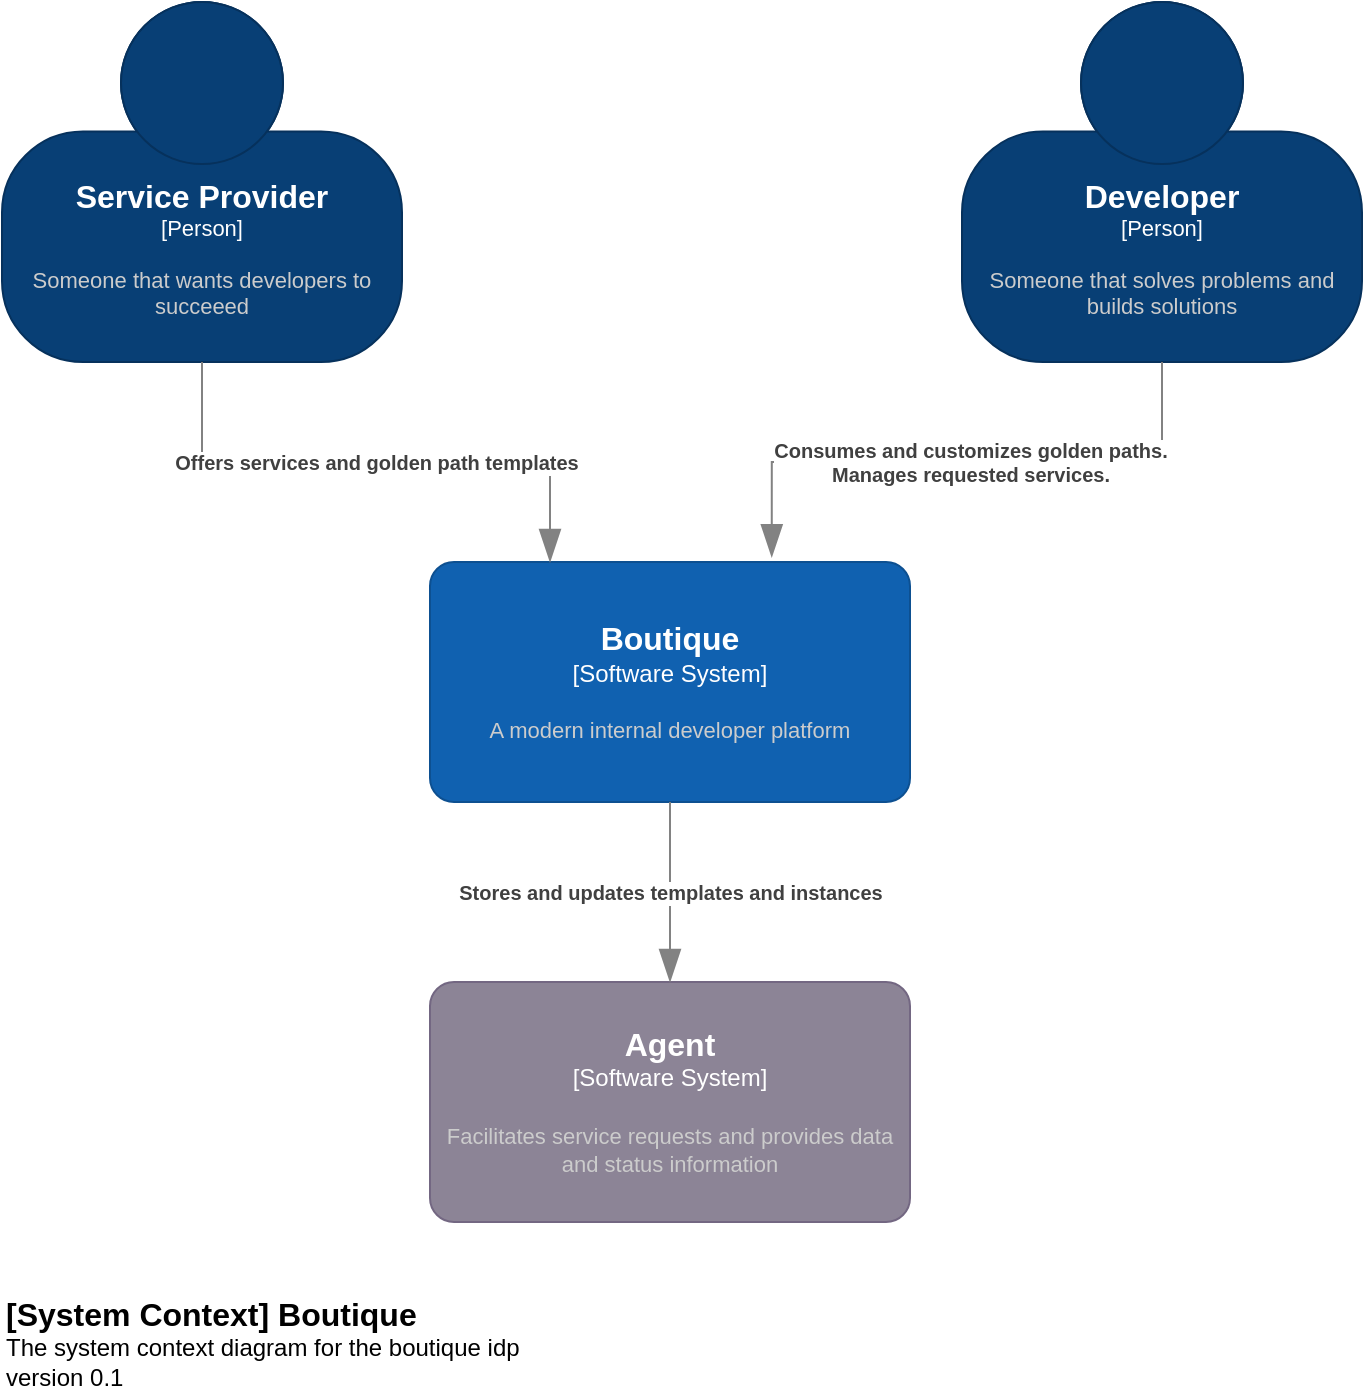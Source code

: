 <mxfile version="26.0.16" pages="4">
  <diagram name="Software System" id="grsXLcbaWbAdAlWTxfJo">
    <mxGraphModel dx="1756" dy="2194" grid="1" gridSize="10" guides="1" tooltips="1" connect="1" arrows="1" fold="1" page="1" pageScale="1" pageWidth="827" pageHeight="1169" math="0" shadow="0">
      <root>
        <mxCell id="0" />
        <mxCell id="1" parent="0" />
        <object placeholders="1" c4Name="Boutique" c4Type="Software System" c4Description="A modern internal developer platform" label="&lt;font style=&quot;font-size: 16px&quot;&gt;&lt;b&gt;%c4Name%&lt;/b&gt;&lt;/font&gt;&lt;div&gt;[%c4Type%]&lt;/div&gt;&lt;br&gt;&lt;div&gt;&lt;font style=&quot;font-size: 11px&quot;&gt;&lt;font color=&quot;#cccccc&quot;&gt;%c4Description%&lt;/font&gt;&lt;/div&gt;" link="data:page/id,M-W6FDb2l6XAuqtim2YL" id="Bf7dxGouu77tkCX2GLVc-1">
          <mxCell style="rounded=1;whiteSpace=wrap;html=1;labelBackgroundColor=none;fillColor=#1061B0;fontColor=#ffffff;align=center;arcSize=10;strokeColor=#0D5091;metaEdit=1;resizable=0;points=[[0.25,0,0],[0.5,0,0],[0.75,0,0],[1,0.25,0],[1,0.5,0],[1,0.75,0],[0.75,1,0],[0.5,1,0],[0.25,1,0],[0,0.75,0],[0,0.5,0],[0,0.25,0]];" parent="1" vertex="1">
            <mxGeometry x="294" y="160" width="240" height="120" as="geometry" />
          </mxCell>
        </object>
        <object placeholders="1" c4Name="Developer" c4Type="Person" c4Description="Someone that solves problems and builds solutions" label="&lt;font style=&quot;font-size: 16px&quot;&gt;&lt;b&gt;%c4Name%&lt;/b&gt;&lt;/font&gt;&lt;div&gt;[%c4Type%]&lt;/div&gt;&lt;br&gt;&lt;div&gt;&lt;font style=&quot;font-size: 11px&quot;&gt;&lt;font color=&quot;#cccccc&quot;&gt;%c4Description%&lt;/font&gt;&lt;/div&gt;" id="Bf7dxGouu77tkCX2GLVc-2">
          <mxCell style="html=1;fontSize=11;dashed=0;whiteSpace=wrap;fillColor=#083F75;strokeColor=#06315C;fontColor=#ffffff;shape=mxgraph.c4.person2;align=center;metaEdit=1;points=[[0.5,0,0],[1,0.5,0],[1,0.75,0],[0.75,1,0],[0.5,1,0],[0.25,1,0],[0,0.75,0],[0,0.5,0]];resizable=0;" parent="1" vertex="1">
            <mxGeometry x="560" y="-120" width="200" height="180" as="geometry" />
          </mxCell>
        </object>
        <object placeholders="1" c4Name="Service Provider" c4Type="Person" c4Description="Someone that wants developers to succeeed" label="&lt;font style=&quot;font-size: 16px&quot;&gt;&lt;b&gt;%c4Name%&lt;/b&gt;&lt;/font&gt;&lt;div&gt;[%c4Type%]&lt;/div&gt;&lt;br&gt;&lt;div&gt;&lt;font style=&quot;font-size: 11px&quot;&gt;&lt;font color=&quot;#cccccc&quot;&gt;%c4Description%&lt;/font&gt;&lt;/div&gt;" id="Bf7dxGouu77tkCX2GLVc-3">
          <mxCell style="html=1;fontSize=11;dashed=0;whiteSpace=wrap;fillColor=#083F75;strokeColor=#06315C;fontColor=#ffffff;shape=mxgraph.c4.person2;align=center;metaEdit=1;points=[[0.5,0,0],[1,0.5,0],[1,0.75,0],[0.75,1,0],[0.5,1,0],[0.25,1,0],[0,0.75,0],[0,0.5,0]];resizable=0;" parent="1" vertex="1">
            <mxGeometry x="80" y="-120" width="200" height="180" as="geometry" />
          </mxCell>
        </object>
        <object placeholders="1" c4Type="Relationship" c4Description="Offers services and golden path templates" label="&lt;div style=&quot;text-align: left&quot;&gt;&lt;div style=&quot;text-align: center&quot;&gt;&lt;b&gt;%c4Description%&lt;/b&gt;&lt;/div&gt;" id="Bf7dxGouu77tkCX2GLVc-6">
          <mxCell style="endArrow=blockThin;html=1;fontSize=10;fontColor=#404040;strokeWidth=1;endFill=1;strokeColor=#828282;elbow=vertical;metaEdit=1;endSize=14;startSize=14;jumpStyle=arc;jumpSize=16;rounded=0;edgeStyle=orthogonalEdgeStyle;exitX=0.5;exitY=1;exitDx=0;exitDy=0;exitPerimeter=0;entryX=0.25;entryY=0;entryDx=0;entryDy=0;entryPerimeter=0;" parent="1" source="Bf7dxGouu77tkCX2GLVc-3" target="Bf7dxGouu77tkCX2GLVc-1" edge="1">
            <mxGeometry width="240" relative="1" as="geometry">
              <mxPoint x="290" y="100" as="sourcePoint" />
              <mxPoint x="530" y="100" as="targetPoint" />
            </mxGeometry>
          </mxCell>
        </object>
        <object placeholders="1" c4Type="Relationship" c4Description="Consumes and customizes golden paths.&#xa;Manages requested services. " label="&lt;div style=&quot;text-align: left&quot;&gt;&lt;div style=&quot;text-align: center&quot;&gt;&lt;b&gt;%c4Description%&lt;/b&gt;&lt;/div&gt;" id="Bf7dxGouu77tkCX2GLVc-7">
          <mxCell style="endArrow=blockThin;html=1;fontSize=10;fontColor=#404040;strokeWidth=1;endFill=1;strokeColor=#828282;elbow=vertical;metaEdit=1;endSize=14;startSize=14;jumpStyle=arc;jumpSize=16;rounded=0;edgeStyle=orthogonalEdgeStyle;exitX=0.5;exitY=1;exitDx=0;exitDy=0;exitPerimeter=0;entryX=0.712;entryY=-0.02;entryDx=0;entryDy=0;entryPerimeter=0;" parent="1" source="Bf7dxGouu77tkCX2GLVc-2" target="Bf7dxGouu77tkCX2GLVc-1" edge="1">
            <mxGeometry width="240" relative="1" as="geometry">
              <mxPoint x="310" y="70" as="sourcePoint" />
              <mxPoint x="364" y="170" as="targetPoint" />
            </mxGeometry>
          </mxCell>
        </object>
        <object placeholders="1" c4Name="Agent" c4Type="Software System" c4Description="Facilitates service requests and provides data and status information" label="&lt;font style=&quot;font-size: 16px&quot;&gt;&lt;b&gt;%c4Name%&lt;/b&gt;&lt;/font&gt;&lt;div&gt;[%c4Type%]&lt;/div&gt;&lt;br&gt;&lt;div&gt;&lt;font style=&quot;font-size: 11px&quot;&gt;&lt;font color=&quot;#cccccc&quot;&gt;%c4Description%&lt;/font&gt;&lt;/div&gt;" id="diFtVqE7Y1sfI9dK0tgf-1">
          <mxCell style="rounded=1;whiteSpace=wrap;html=1;labelBackgroundColor=none;fillColor=#8C8496;fontColor=#ffffff;align=center;arcSize=10;strokeColor=#736782;metaEdit=1;resizable=0;points=[[0.25,0,0],[0.5,0,0],[0.75,0,0],[1,0.25,0],[1,0.5,0],[1,0.75,0],[0.75,1,0],[0.5,1,0],[0.25,1,0],[0,0.75,0],[0,0.5,0],[0,0.25,0]];" parent="1" vertex="1">
            <mxGeometry x="294" y="370" width="240" height="120" as="geometry" />
          </mxCell>
        </object>
        <object placeholders="1" c4Type="Relationship" c4Description="Stores and updates templates and instances " label="&lt;div style=&quot;text-align: left&quot;&gt;&lt;div style=&quot;text-align: center&quot;&gt;&lt;b&gt;%c4Description%&lt;/b&gt;&lt;/div&gt;" id="diFtVqE7Y1sfI9dK0tgf-4">
          <mxCell style="endArrow=blockThin;html=1;fontSize=10;fontColor=#404040;strokeWidth=1;endFill=1;strokeColor=#828282;elbow=vertical;metaEdit=1;endSize=14;startSize=14;jumpStyle=arc;jumpSize=16;rounded=0;edgeStyle=orthogonalEdgeStyle;entryX=0.5;entryY=0;entryDx=0;entryDy=0;entryPerimeter=0;exitX=0.5;exitY=1;exitDx=0;exitDy=0;exitPerimeter=0;" parent="1" source="Bf7dxGouu77tkCX2GLVc-1" target="diFtVqE7Y1sfI9dK0tgf-1" edge="1">
            <mxGeometry width="240" relative="1" as="geometry">
              <mxPoint x="390" y="310" as="sourcePoint" />
              <mxPoint x="450" y="280" as="targetPoint" />
            </mxGeometry>
          </mxCell>
        </object>
        <object placeholders="1" c4Name="[System Context] Boutique" c4Type="ContainerScopeBoundary" c4Description="The system context diagram for the boutique idp version 0.1" label="&lt;font style=&quot;font-size: 16px&quot;&gt;&lt;b&gt;&lt;div style=&quot;text-align: left&quot;&gt;%c4Name%&lt;/div&gt;&lt;/b&gt;&lt;/font&gt;&lt;div style=&quot;text-align: left&quot;&gt;%c4Description%&lt;/div&gt;" id="C6vXa7Qo3msUP-vaUwL5-1">
          <mxCell style="text;html=1;strokeColor=none;fillColor=none;align=left;verticalAlign=top;whiteSpace=wrap;rounded=0;metaEdit=1;allowArrows=0;resizable=1;rotatable=0;connectable=0;recursiveResize=0;expand=0;pointerEvents=0;points=[[0.25,0,0],[0.5,0,0],[0.75,0,0],[1,0.25,0],[1,0.5,0],[1,0.75,0],[0.75,1,0],[0.5,1,0],[0.25,1,0],[0,0.75,0],[0,0.5,0],[0,0.25,0]];" parent="1" vertex="1">
            <mxGeometry x="80" y="520" width="260" height="40" as="geometry" />
          </mxCell>
        </object>
      </root>
    </mxGraphModel>
  </diagram>
  <diagram id="M-W6FDb2l6XAuqtim2YL" name="Container">
    <mxGraphModel dx="1756" dy="2194" grid="1" gridSize="10" guides="1" tooltips="1" connect="1" arrows="1" fold="1" page="1" pageScale="1" pageWidth="827" pageHeight="1169" math="0" shadow="0">
      <root>
        <mxCell id="0" />
        <mxCell id="1" parent="0" />
        <object placeholders="1" c4Name="Boutique" c4Type="SystemScopeBoundary" c4Application="Software System" label="&lt;font style=&quot;font-size: 16px&quot;&gt;&lt;b&gt;&lt;div style=&quot;text-align: left&quot;&gt;%c4Name%&lt;/div&gt;&lt;/b&gt;&lt;/font&gt;&lt;div style=&quot;text-align: left&quot;&gt;[%c4Application%]&lt;/div&gt;" id="Wi6BVjVQl7NUTHUzmhB_-1">
          <mxCell style="rounded=1;fontSize=11;whiteSpace=wrap;html=1;dashed=1;arcSize=20;fillColor=none;strokeColor=#666666;fontColor=#333333;labelBackgroundColor=none;align=left;verticalAlign=bottom;labelBorderColor=none;spacingTop=0;spacing=10;dashPattern=8 4;metaEdit=1;rotatable=0;perimeter=rectanglePerimeter;noLabel=0;labelPadding=0;allowArrows=0;connectable=0;expand=0;recursiveResize=0;editable=1;pointerEvents=0;absoluteArcSize=1;points=[[0.25,0,0],[0.5,0,0],[0.75,0,0],[1,0.25,0],[1,0.5,0],[1,0.75,0],[0.75,1,0],[0.5,1,0],[0.25,1,0],[0,0.75,0],[0,0.5,0],[0,0.25,0]];" parent="1" vertex="1">
            <mxGeometry x="74" y="-900" width="680" height="520" as="geometry" />
          </mxCell>
        </object>
        <object placeholders="1" c4Name="[Containers] Boutique" c4Type="ContainerDiagramTitle" c4Description="The container diagram for the boutique idp version 0.1" label="&lt;font style=&quot;font-size: 16px&quot;&gt;&lt;b&gt;&lt;div style=&quot;text-align: left&quot;&gt;%c4Name%&lt;/div&gt;&lt;/b&gt;&lt;/font&gt;&lt;div style=&quot;text-align: left&quot;&gt;%c4Description%&lt;/div&gt;" id="JDR6iq_SxqMM-c7TPHB6-1">
          <mxCell style="text;html=1;strokeColor=none;fillColor=none;align=left;verticalAlign=top;whiteSpace=wrap;rounded=0;metaEdit=1;allowArrows=0;resizable=1;rotatable=0;connectable=0;recursiveResize=0;expand=0;pointerEvents=0;points=[[0.25,0,0],[0.5,0,0],[0.75,0,0],[1,0.25,0],[1,0.5,0],[1,0.75,0],[0.75,1,0],[0.5,1,0],[0.25,1,0],[0,0.75,0],[0,0.5,0],[0,0.25,0]];" parent="1" vertex="1">
            <mxGeometry x="74" y="-180" width="260" height="40" as="geometry" />
          </mxCell>
        </object>
        <object placeholders="1" c4Name="Boutique API" c4Type="Container" c4Technology="Go" c4Description="Provides boutique template services over an api" label="&lt;font style=&quot;font-size: 16px&quot;&gt;&lt;b&gt;%c4Name%&lt;/b&gt;&lt;/font&gt;&lt;div&gt;[%c4Type%: %c4Technology%]&lt;/div&gt;&lt;br&gt;&lt;div&gt;&lt;font style=&quot;font-size: 11px&quot;&gt;&lt;font color=&quot;#E6E6E6&quot;&gt;%c4Description%&lt;/font&gt;&lt;/div&gt;" link="data:page/id,dBx1jX-KnhY2iGhNYeOU" id="IVyt_Ebin-MZ6kz1cGvW-1">
          <mxCell style="rounded=1;whiteSpace=wrap;html=1;fontSize=11;labelBackgroundColor=none;fillColor=#23A2D9;fontColor=#ffffff;align=center;arcSize=10;strokeColor=#0E7DAD;metaEdit=1;resizable=0;points=[[0.25,0,0],[0.5,0,0],[0.75,0,0],[1,0.25,0],[1,0.5,0],[1,0.75,0],[0.75,1,0],[0.5,1,0],[0.25,1,0],[0,0.75,0],[0,0.5,0],[0,0.25,0]];" parent="1" vertex="1">
            <mxGeometry x="474" y="-710" width="240" height="120" as="geometry" />
          </mxCell>
        </object>
        <object placeholders="1" c4Name="Boutique DB" c4Type="Container" c4Technology="Postgres" c4Description="Stores the state of the boutique api" label="&lt;font style=&quot;font-size: 16px&quot;&gt;&lt;b&gt;%c4Name%&lt;/b&gt;&lt;/font&gt;&lt;div&gt;[%c4Type%:&amp;nbsp;%c4Technology%]&lt;/div&gt;&lt;br&gt;&lt;div&gt;&lt;font style=&quot;font-size: 11px&quot;&gt;&lt;font color=&quot;#E6E6E6&quot;&gt;%c4Description%&lt;/font&gt;&lt;/div&gt;" id="IVyt_Ebin-MZ6kz1cGvW-2">
          <mxCell style="shape=cylinder3;size=15;whiteSpace=wrap;html=1;boundedLbl=1;rounded=0;labelBackgroundColor=none;fillColor=#23A2D9;fontSize=12;fontColor=#ffffff;align=center;strokeColor=#0E7DAD;metaEdit=1;points=[[0.5,0,0],[1,0.25,0],[1,0.5,0],[1,0.75,0],[0.5,1,0],[0,0.75,0],[0,0.5,0],[0,0.25,0]];resizable=0;" parent="1" vertex="1">
            <mxGeometry x="114" y="-590" width="240" height="120" as="geometry" />
          </mxCell>
        </object>
        <object placeholders="1" c4Name="Boutique UI" c4Type="Container" c4Technology="React" c4Description="Provides a ui for easy interaction" label="&lt;font style=&quot;font-size: 16px&quot;&gt;&lt;b&gt;%c4Name%&lt;/b&gt;&lt;/font&gt;&lt;div&gt;[%c4Type%:&amp;nbsp;%c4Technology%]&lt;/div&gt;&lt;br&gt;&lt;div&gt;&lt;font style=&quot;font-size: 11px&quot;&gt;&lt;font color=&quot;#E6E6E6&quot;&gt;%c4Description%&lt;/font&gt;&lt;/div&gt;" id="IVyt_Ebin-MZ6kz1cGvW-3">
          <mxCell style="shape=mxgraph.c4.webBrowserContainer2;whiteSpace=wrap;html=1;boundedLbl=1;rounded=0;labelBackgroundColor=none;strokeColor=#118ACD;fillColor=#23A2D9;strokeColor=#118ACD;strokeColor2=#0E7DAD;fontSize=12;fontColor=#ffffff;align=center;metaEdit=1;points=[[0.5,0,0],[1,0.25,0],[1,0.5,0],[1,0.75,0],[0.5,1,0],[0,0.75,0],[0,0.5,0],[0,0.25,0]];resizable=0;" parent="1" vertex="1">
            <mxGeometry x="114" y="-860" width="240" height="160" as="geometry" />
          </mxCell>
        </object>
        <object placeholders="1" c4Name="Developer" c4Type="Person" c4Description="Someone that solves problems and builds solutions" label="&lt;font style=&quot;font-size: 16px&quot;&gt;&lt;b&gt;%c4Name%&lt;/b&gt;&lt;/font&gt;&lt;div&gt;[%c4Type%]&lt;/div&gt;&lt;br&gt;&lt;div&gt;&lt;font style=&quot;font-size: 11px&quot;&gt;&lt;font color=&quot;#cccccc&quot;&gt;%c4Description%&lt;/font&gt;&lt;/div&gt;" id="VeM1Di5_UT-5avEi3bVI-1">
          <mxCell style="html=1;fontSize=11;dashed=0;whiteSpace=wrap;fillColor=#083F75;strokeColor=#06315C;fontColor=#ffffff;shape=mxgraph.c4.person2;align=center;metaEdit=1;points=[[0.5,0,0],[1,0.5,0],[1,0.75,0],[0.75,1,0],[0.5,1,0],[0.25,1,0],[0,0.75,0],[0,0.5,0]];resizable=0;" parent="1" vertex="1">
            <mxGeometry x="514" y="-1120" width="200" height="180" as="geometry" />
          </mxCell>
        </object>
        <object placeholders="1" c4Name="Template Provider" c4Type="Person" c4Description="Someone that wants developers to succeeed" label="&lt;font style=&quot;font-size: 16px&quot;&gt;&lt;b&gt;%c4Name%&lt;/b&gt;&lt;/font&gt;&lt;div&gt;[%c4Type%]&lt;/div&gt;&lt;br&gt;&lt;div&gt;&lt;font style=&quot;font-size: 11px&quot;&gt;&lt;font color=&quot;#cccccc&quot;&gt;%c4Description%&lt;/font&gt;&lt;/div&gt;" id="VeM1Di5_UT-5avEi3bVI-2">
          <mxCell style="html=1;fontSize=11;dashed=0;whiteSpace=wrap;fillColor=#083F75;strokeColor=#06315C;fontColor=#ffffff;shape=mxgraph.c4.person2;align=center;metaEdit=1;points=[[0.5,0,0],[1,0.5,0],[1,0.75,0],[0.75,1,0],[0.5,1,0],[0.25,1,0],[0,0.75,0],[0,0.5,0]];resizable=0;" parent="1" vertex="1">
            <mxGeometry x="114" y="-1120" width="200" height="180" as="geometry" />
          </mxCell>
        </object>
      </root>
    </mxGraphModel>
  </diagram>
  <diagram id="5-PUzdMZf77pHhEgLV-m" name="Component Boutique API">
    <mxGraphModel dx="2698" dy="2194" grid="1" gridSize="10" guides="1" tooltips="1" connect="1" arrows="1" fold="1" page="1" pageScale="1" pageWidth="827" pageHeight="1169" math="0" shadow="0">
      <root>
        <mxCell id="0" />
        <mxCell id="1" parent="0" />
        <object placeholders="1" c4Name="Boutique API" c4Type="ContainerScopeBoundary" c4Application="Container" label="&lt;font style=&quot;font-size: 16px&quot;&gt;&lt;b&gt;&lt;div style=&quot;text-align: left&quot;&gt;%c4Name%&lt;/div&gt;&lt;/b&gt;&lt;/font&gt;&lt;div style=&quot;text-align: left&quot;&gt;[%c4Application%]&lt;/div&gt;" id="_BquVriGeg2YfH9qJdcI-1">
          <mxCell style="rounded=1;fontSize=11;whiteSpace=wrap;html=1;dashed=1;arcSize=20;fillColor=none;strokeColor=#666666;fontColor=#333333;labelBackgroundColor=none;align=left;verticalAlign=bottom;labelBorderColor=none;spacingTop=0;spacing=10;dashPattern=8 4;metaEdit=1;rotatable=0;perimeter=rectanglePerimeter;noLabel=0;labelPadding=0;allowArrows=0;connectable=0;expand=0;recursiveResize=0;editable=1;pointerEvents=0;absoluteArcSize=1;points=[[0.25,0,0],[0.5,0,0],[0.75,0,0],[1,0.25,0],[1,0.5,0],[1,0.75,0],[0.75,1,0],[0.5,1,0],[0.25,1,0],[0,0.75,0],[0,0.5,0],[0,0.25,0]];" parent="1" vertex="1">
            <mxGeometry x="-440" y="260" width="1240" height="720" as="geometry" />
          </mxCell>
        </object>
        <object placeholders="1" c4Name="Agency" c4Type="Component" c4Technology="Go Service" c4Description="Marketplace" label="&lt;font style=&quot;font-size: 16px&quot;&gt;&lt;b&gt;%c4Name%&lt;/b&gt;&lt;/font&gt;&lt;div&gt;[%c4Type%: %c4Technology%]&lt;/div&gt;&lt;br&gt;&lt;div&gt;&lt;font style=&quot;font-size: 11px&quot;&gt;%c4Description%&lt;/font&gt;&lt;/div&gt;" id="QBCfShp17udmEw_427Sb-1">
          <mxCell style="rounded=1;whiteSpace=wrap;html=1;labelBackgroundColor=none;fillColor=#63BEF2;fontColor=#ffffff;align=center;arcSize=6;strokeColor=#2086C9;metaEdit=1;resizable=0;points=[[0.25,0,0],[0.5,0,0],[0.75,0,0],[1,0.25,0],[1,0.5,0],[1,0.75,0],[0.75,1,0],[0.5,1,0],[0.25,1,0],[0,0.75,0],[0,0.5,0],[0,0.25,0]];" parent="1" vertex="1">
            <mxGeometry x="-400" y="280" width="240" height="120" as="geometry" />
          </mxCell>
        </object>
        <object placeholders="1" c4Name="Broker" c4Type="Component" c4Technology="Go Service" c4Description="Forwards and coordinates requests to agents" label="&lt;font style=&quot;font-size: 16px&quot;&gt;&lt;b&gt;%c4Name%&lt;/b&gt;&lt;/font&gt;&lt;div&gt;[%c4Type%: %c4Technology%]&lt;/div&gt;&lt;br&gt;&lt;div&gt;&lt;font style=&quot;font-size: 11px&quot;&gt;%c4Description%&lt;/font&gt;&lt;/div&gt;" id="QBCfShp17udmEw_427Sb-2">
          <mxCell style="rounded=1;whiteSpace=wrap;html=1;labelBackgroundColor=none;fillColor=#63BEF2;fontColor=#ffffff;align=center;arcSize=6;strokeColor=#2086C9;metaEdit=1;resizable=0;points=[[0.25,0,0],[0.5,0,0],[0.75,0,0],[1,0.25,0],[1,0.5,0],[1,0.75,0],[0.75,1,0],[0.5,1,0],[0.25,1,0],[0,0.75,0],[0,0.5,0],[0,0.25,0]];" parent="1" vertex="1">
            <mxGeometry x="-400" y="600" width="240" height="120" as="geometry" />
          </mxCell>
        </object>
        <object placeholders="1" c4Name="Agent" c4Type="Software System" c4Description="Plugin agents" label="&lt;font style=&quot;font-size: 16px&quot;&gt;&lt;b&gt;%c4Name%&lt;/b&gt;&lt;/font&gt;&lt;div&gt;[%c4Type%]&lt;/div&gt;&lt;br&gt;&lt;div&gt;&lt;font style=&quot;font-size: 11px&quot;&gt;&lt;font color=&quot;#cccccc&quot;&gt;%c4Description%&lt;/font&gt;&lt;/div&gt;" id="0T-JJdczxifVriOQgugC-1">
          <mxCell style="rounded=1;whiteSpace=wrap;html=1;labelBackgroundColor=none;fillColor=#8C8496;fontColor=#ffffff;align=center;arcSize=10;strokeColor=#736782;metaEdit=1;resizable=0;points=[[0.25,0,0],[0.5,0,0],[0.75,0,0],[1,0.25,0],[1,0.5,0],[1,0.75,0],[0.75,1,0],[0.5,1,0],[0.25,1,0],[0,0.75,0],[0,0.5,0],[0,0.25,0]];" parent="1" vertex="1">
            <mxGeometry x="-880" y="480" width="240" height="120" as="geometry" />
          </mxCell>
        </object>
        <object placeholders="1" c4Type="Relationship" c4Description="Offer services, components and templates to the agency" label="&lt;div style=&quot;text-align: left&quot;&gt;&lt;div style=&quot;text-align: center&quot;&gt;&lt;b&gt;%c4Description%&lt;/b&gt;&lt;/div&gt;" id="0T-JJdczxifVriOQgugC-3">
          <mxCell style="endArrow=blockThin;html=1;fontSize=10;fontColor=#404040;strokeWidth=1;endFill=1;strokeColor=#828282;elbow=vertical;metaEdit=1;endSize=14;startSize=14;jumpStyle=arc;jumpSize=16;rounded=0;edgeStyle=orthogonalEdgeStyle;" parent="1" source="0T-JJdczxifVriOQgugC-1" target="QBCfShp17udmEw_427Sb-1" edge="1">
            <mxGeometry width="240" relative="1" as="geometry">
              <mxPoint x="-110" y="540" as="sourcePoint" />
              <mxPoint x="130" y="540" as="targetPoint" />
              <Array as="points">
                <mxPoint x="-760" y="340" />
              </Array>
            </mxGeometry>
          </mxCell>
        </object>
        <object placeholders="1" c4Type="Relationship" c4Description="Forwards service requests" label="&lt;div style=&quot;text-align: left&quot;&gt;&lt;div style=&quot;text-align: center&quot;&gt;&lt;b&gt;%c4Description%&lt;/b&gt;&lt;/div&gt;" id="0T-JJdczxifVriOQgugC-5">
          <mxCell style="endArrow=blockThin;html=1;fontSize=10;fontColor=#404040;strokeWidth=1;endFill=1;strokeColor=#828282;elbow=vertical;metaEdit=1;endSize=14;startSize=14;jumpStyle=arc;jumpSize=16;rounded=0;edgeStyle=orthogonalEdgeStyle;" parent="1" source="QBCfShp17udmEw_427Sb-2" target="0T-JJdczxifVriOQgugC-1" edge="1">
            <mxGeometry width="240" relative="1" as="geometry">
              <mxPoint x="-670" y="450" as="sourcePoint" />
              <mxPoint x="-390" y="350" as="targetPoint" />
              <Array as="points">
                <mxPoint x="-760" y="660" />
              </Array>
            </mxGeometry>
          </mxCell>
        </object>
        <object placeholders="1" c4Name="Orchestrator" c4Type="Component" c4Technology="Go Service" c4Description="Orchestrates template runs" label="&lt;font style=&quot;font-size: 16px&quot;&gt;&lt;b&gt;%c4Name%&lt;/b&gt;&lt;/font&gt;&lt;div&gt;[%c4Type%: %c4Technology%]&lt;/div&gt;&lt;br&gt;&lt;div&gt;&lt;font style=&quot;font-size: 11px&quot;&gt;%c4Description%&lt;/font&gt;&lt;/div&gt;" id="0T-JJdczxifVriOQgugC-6">
          <mxCell style="rounded=1;whiteSpace=wrap;html=1;labelBackgroundColor=none;fillColor=#63BEF2;fontColor=#ffffff;align=center;arcSize=6;strokeColor=#2086C9;metaEdit=1;resizable=0;points=[[0.25,0,0],[0.5,0,0],[0.75,0,0],[1,0.25,0],[1,0.5,0],[1,0.75,0],[0.75,1,0],[0.5,1,0],[0.25,1,0],[0,0.75,0],[0,0.5,0],[0,0.25,0]];" parent="1" vertex="1">
            <mxGeometry x="80" y="600" width="240" height="120" as="geometry" />
          </mxCell>
        </object>
        <object placeholders="1" c4Name="Catalog" c4Type="Component" c4Technology="Go Service" c4Description="Catalogs services, components, policy and data specifications" label="&lt;font style=&quot;font-size: 16px&quot;&gt;&lt;b&gt;%c4Name%&lt;/b&gt;&lt;/font&gt;&lt;div&gt;[%c4Type%: %c4Technology%]&lt;/div&gt;&lt;br&gt;&lt;div&gt;&lt;font style=&quot;font-size: 11px&quot;&gt;%c4Description%&lt;/font&gt;&lt;/div&gt;" id="0T-JJdczxifVriOQgugC-7">
          <mxCell style="rounded=1;whiteSpace=wrap;html=1;labelBackgroundColor=none;fillColor=#63BEF2;fontColor=#ffffff;align=center;arcSize=6;strokeColor=#2086C9;metaEdit=1;resizable=0;points=[[0.25,0,0],[0.5,0,0],[0.75,0,0],[1,0.25,0],[1,0.5,0],[1,0.75,0],[0.75,1,0],[0.5,1,0],[0.25,1,0],[0,0.75,0],[0,0.5,0],[0,0.25,0]];" parent="1" vertex="1">
            <mxGeometry x="80" y="280" width="240" height="120" as="geometry" />
          </mxCell>
        </object>
        <mxCell id="0T-JJdczxifVriOQgugC-8" value="&lt;h1 style=&quot;margin-top: 0px;&quot;&gt;Catalog Items&lt;/h1&gt;&lt;p&gt;Agents send catalog items to the boutique api. Services are stored in the application in order to connect, search and optimize queries.&lt;/p&gt;&lt;p&gt;Agents have to sync their catalog with the main application.&lt;/p&gt;" style="text;html=1;whiteSpace=wrap;overflow=hidden;rounded=0;" parent="1" vertex="1">
          <mxGeometry x="-680" y="60" width="190" height="190" as="geometry" />
        </mxCell>
        <object placeholders="1" c4Name="Policy" c4Type="Component" c4Technology="Go Service" c4Description="Enforces policies" label="&lt;font style=&quot;font-size: 16px&quot;&gt;&lt;b&gt;%c4Name%&lt;/b&gt;&lt;/font&gt;&lt;div&gt;[%c4Type%: %c4Technology%]&lt;/div&gt;&lt;br&gt;&lt;div&gt;&lt;font style=&quot;font-size: 11px&quot;&gt;%c4Description%&lt;/font&gt;&lt;/div&gt;" id="0T-JJdczxifVriOQgugC-9">
          <mxCell style="rounded=1;whiteSpace=wrap;html=1;labelBackgroundColor=none;fillColor=#63BEF2;fontColor=#ffffff;align=center;arcSize=6;strokeColor=#2086C9;metaEdit=1;resizable=0;points=[[0.25,0,0],[0.5,0,0],[0.75,0,0],[1,0.25,0],[1,0.5,0],[1,0.75,0],[0.75,1,0],[0.5,1,0],[0.25,1,0],[0,0.75,0],[0,0.5,0],[0,0.25,0]];" parent="1" vertex="1">
            <mxGeometry x="-400" y="440" width="240" height="120" as="geometry" />
          </mxCell>
        </object>
        <object placeholders="1" c4Name="Warehouse" c4Type="Component" c4Technology="Go Service" c4Description="Stores component instances" label="&lt;font style=&quot;font-size: 16px&quot;&gt;&lt;b&gt;%c4Name%&lt;/b&gt;&lt;/font&gt;&lt;div&gt;[%c4Type%: %c4Technology%]&lt;/div&gt;&lt;br&gt;&lt;div&gt;&lt;font style=&quot;font-size: 11px&quot;&gt;%c4Description%&lt;/font&gt;&lt;/div&gt;" id="0T-JJdczxifVriOQgugC-10">
          <mxCell style="rounded=1;whiteSpace=wrap;html=1;labelBackgroundColor=none;fillColor=#63BEF2;fontColor=#ffffff;align=center;arcSize=6;strokeColor=#2086C9;metaEdit=1;resizable=0;points=[[0.25,0,0],[0.5,0,0],[0.75,0,0],[1,0.25,0],[1,0.5,0],[1,0.75,0],[0.75,1,0],[0.5,1,0],[0.25,1,0],[0,0.75,0],[0,0.5,0],[0,0.25,0]];" parent="1" vertex="1">
            <mxGeometry x="490" y="440" width="240" height="120" as="geometry" />
          </mxCell>
        </object>
        <mxCell id="0T-JJdczxifVriOQgugC-11" value="&lt;h1 style=&quot;margin-top: 0px;&quot;&gt;Data vs Service Agents&lt;/h1&gt;&lt;p&gt;Data requests are different from service requests.&lt;br&gt;&lt;br&gt;&lt;/p&gt;&lt;p&gt;Data requests report current status of the agent system&lt;/p&gt;&lt;p&gt;Service requests change the agent system&lt;/p&gt;" style="text;html=1;whiteSpace=wrap;overflow=hidden;rounded=0;" parent="1" vertex="1">
          <mxGeometry x="-710" y="980" width="190" height="220" as="geometry" />
        </mxCell>
        <object placeholders="1" c4Name="Catalog" c4Type="Container" c4Technology="Postgres" c4Description="" label="&lt;font style=&quot;font-size: 16px&quot;&gt;&lt;b&gt;%c4Name%&lt;/b&gt;&lt;/font&gt;&lt;div&gt;[%c4Type%:&amp;nbsp;%c4Technology%]&lt;/div&gt;&lt;br&gt;&lt;div&gt;&lt;font style=&quot;font-size: 11px&quot;&gt;&lt;font color=&quot;#E6E6E6&quot;&gt;%c4Description%&lt;/font&gt;&lt;/div&gt;" id="J-XXPfrsdQZL0HvnUYD2-1">
          <mxCell style="shape=cylinder3;size=15;whiteSpace=wrap;html=1;boundedLbl=1;rounded=0;labelBackgroundColor=none;fillColor=#23A2D9;fontSize=12;fontColor=#ffffff;align=center;strokeColor=#0E7DAD;metaEdit=1;points=[[0.5,0,0],[1,0.25,0],[1,0.5,0],[1,0.75,0],[0.5,1,0],[0,0.75,0],[0,0.5,0],[0,0.25,0]];resizable=0;" parent="1" vertex="1">
            <mxGeometry x="-40" y="1000" width="240" height="120" as="geometry" />
          </mxCell>
        </object>
        <object placeholders="1" c4Name="Executions" c4Type="Container" c4Technology="Postgres" c4Description="" label="&lt;font style=&quot;font-size: 16px&quot;&gt;&lt;b&gt;%c4Name%&lt;/b&gt;&lt;/font&gt;&lt;div&gt;[%c4Type%:&amp;nbsp;%c4Technology%]&lt;/div&gt;&lt;br&gt;&lt;div&gt;&lt;font style=&quot;font-size: 11px&quot;&gt;&lt;font color=&quot;#E6E6E6&quot;&gt;%c4Description%&lt;/font&gt;&lt;/div&gt;" id="J-XXPfrsdQZL0HvnUYD2-2">
          <mxCell style="shape=cylinder3;size=15;whiteSpace=wrap;html=1;boundedLbl=1;rounded=0;labelBackgroundColor=none;fillColor=#23A2D9;fontSize=12;fontColor=#ffffff;align=center;strokeColor=#0E7DAD;metaEdit=1;points=[[0.5,0,0],[1,0.25,0],[1,0.5,0],[1,0.75,0],[0.5,1,0],[0,0.75,0],[0,0.5,0],[0,0.25,0]];resizable=0;" parent="1" vertex="1">
            <mxGeometry x="240" y="1000" width="240" height="120" as="geometry" />
          </mxCell>
        </object>
        <object placeholders="1" c4Name="Instances" c4Type="Container" c4Technology="Postgres" c4Description="" label="&lt;font style=&quot;font-size: 16px&quot;&gt;&lt;b&gt;%c4Name%&lt;/b&gt;&lt;/font&gt;&lt;div&gt;[%c4Type%:&amp;nbsp;%c4Technology%]&lt;/div&gt;&lt;br&gt;&lt;div&gt;&lt;font style=&quot;font-size: 11px&quot;&gt;&lt;font color=&quot;#E6E6E6&quot;&gt;%c4Description%&lt;/font&gt;&lt;/div&gt;" id="J-XXPfrsdQZL0HvnUYD2-3">
          <mxCell style="shape=cylinder3;size=15;whiteSpace=wrap;html=1;boundedLbl=1;rounded=0;labelBackgroundColor=none;fillColor=#23A2D9;fontSize=12;fontColor=#ffffff;align=center;strokeColor=#0E7DAD;metaEdit=1;points=[[0.5,0,0],[1,0.25,0],[1,0.5,0],[1,0.75,0],[0.5,1,0],[0,0.75,0],[0,0.5,0],[0,0.25,0]];resizable=0;" parent="1" vertex="1">
            <mxGeometry x="520" y="1000" width="240" height="120" as="geometry" />
          </mxCell>
        </object>
        <mxCell id="J-XXPfrsdQZL0HvnUYD2-5" value="&lt;h1 style=&quot;margin-top: 0px;&quot;&gt;Policies&lt;/h1&gt;&lt;p&gt;Generic policies are created and managed by boutique.&lt;/p&gt;&lt;p&gt;Policies can be applied to catalog items&lt;/p&gt;&lt;p&gt;&lt;span style=&quot;background-color: transparent; color: light-dark(rgb(0, 0, 0), rgb(255, 255, 255));&quot;&gt;Policies can be applied to instances such as components and template runs&lt;/span&gt;&lt;/p&gt;&lt;p&gt;&lt;span style=&quot;background-color: transparent; color: light-dark(rgb(0, 0, 0), rgb(255, 255, 255));&quot;&gt;Owners can define default policies for instances&amp;nbsp;&lt;/span&gt;&lt;/p&gt;" style="text;html=1;whiteSpace=wrap;overflow=hidden;rounded=0;" parent="1" vertex="1">
          <mxGeometry x="-150" y="-40" width="190" height="230" as="geometry" />
        </mxCell>
        <object placeholders="1" c4Name="Preparation" c4Type="Component" c4Technology="Go Service" c4Description="Prepares templates and services for orchestrator executions" label="&lt;font style=&quot;font-size: 16px&quot;&gt;&lt;b&gt;%c4Name%&lt;/b&gt;&lt;/font&gt;&lt;div&gt;[%c4Type%: %c4Technology%]&lt;/div&gt;&lt;br&gt;&lt;div&gt;&lt;font style=&quot;font-size: 11px&quot;&gt;%c4Description%&lt;/font&gt;&lt;/div&gt;" id="J-XXPfrsdQZL0HvnUYD2-7">
          <mxCell style="rounded=1;whiteSpace=wrap;html=1;labelBackgroundColor=none;fillColor=#63BEF2;fontColor=#ffffff;align=center;arcSize=6;strokeColor=#2086C9;metaEdit=1;resizable=0;points=[[0.25,0,0],[0.5,0,0],[0.75,0,0],[1,0.25,0],[1,0.5,0],[1,0.75,0],[0.75,1,0],[0.5,1,0],[0.25,1,0],[0,0.75,0],[0,0.5,0],[0,0.25,0]];" parent="1" vertex="1">
            <mxGeometry x="80" y="440" width="240" height="120" as="geometry" />
          </mxCell>
        </object>
        <object placeholders="1" c4Type="Relationship" c4Description="Enforces policies" label="&lt;div style=&quot;text-align: left&quot;&gt;&lt;div style=&quot;text-align: center&quot;&gt;&lt;b&gt;%c4Description%&lt;/b&gt;&lt;/div&gt;" id="J-XXPfrsdQZL0HvnUYD2-9">
          <mxCell style="endArrow=blockThin;html=1;fontSize=10;fontColor=#404040;strokeWidth=1;endFill=1;strokeColor=#828282;elbow=vertical;metaEdit=1;endSize=14;startSize=14;jumpStyle=arc;jumpSize=16;rounded=0;edgeStyle=orthogonalEdgeStyle;" parent="1" source="QBCfShp17udmEw_427Sb-2" target="0T-JJdczxifVriOQgugC-9" edge="1">
            <mxGeometry width="240" relative="1" as="geometry">
              <mxPoint x="90" y="510" as="sourcePoint" />
              <mxPoint x="-150" y="510" as="targetPoint" />
              <Array as="points">
                <mxPoint x="-280" y="500" />
              </Array>
            </mxGeometry>
          </mxCell>
        </object>
        <object placeholders="1" c4Type="Relationship" c4Description="Requests data" label="&lt;div style=&quot;text-align: left&quot;&gt;&lt;div style=&quot;text-align: center&quot;&gt;&lt;b&gt;%c4Description%&lt;/b&gt;&lt;/div&gt;" id="J-XXPfrsdQZL0HvnUYD2-10">
          <mxCell style="endArrow=blockThin;html=1;fontSize=10;fontColor=#404040;strokeWidth=1;endFill=1;strokeColor=#828282;elbow=vertical;metaEdit=1;endSize=14;startSize=14;jumpStyle=arc;jumpSize=16;rounded=0;edgeStyle=orthogonalEdgeStyle;" parent="1" source="J-XXPfrsdQZL0HvnUYD2-7" target="QBCfShp17udmEw_427Sb-2" edge="1">
            <mxGeometry width="240" relative="1" as="geometry">
              <mxPoint x="90" y="510" as="sourcePoint" />
              <mxPoint x="-150" y="510" as="targetPoint" />
              <Array as="points">
                <mxPoint x="200" y="580" />
                <mxPoint x="-200" y="580" />
              </Array>
            </mxGeometry>
          </mxCell>
        </object>
        <object placeholders="1" c4Type="Relationship" c4Description="Enforces Policies" label="&lt;div style=&quot;text-align: left&quot;&gt;&lt;div style=&quot;text-align: center&quot;&gt;&lt;b&gt;%c4Description%&lt;/b&gt;&lt;/div&gt;" id="J-XXPfrsdQZL0HvnUYD2-11">
          <mxCell style="endArrow=blockThin;html=1;fontSize=10;fontColor=#404040;strokeWidth=1;endFill=1;strokeColor=#828282;elbow=vertical;metaEdit=1;endSize=14;startSize=14;jumpStyle=arc;jumpSize=16;rounded=0;edgeStyle=orthogonalEdgeStyle;" parent="1" source="0T-JJdczxifVriOQgugC-6" target="0T-JJdczxifVriOQgugC-9" edge="1">
            <mxGeometry width="240" relative="1" as="geometry">
              <mxPoint x="210" y="570" as="sourcePoint" />
              <mxPoint x="-190" y="650" as="targetPoint" />
              <Array as="points">
                <mxPoint x="-80" y="640" />
                <mxPoint x="-80" y="500" />
              </Array>
            </mxGeometry>
          </mxCell>
        </object>
        <object placeholders="1" c4Type="Relationship" c4Description="Requests Services" label="&lt;div style=&quot;text-align: left&quot;&gt;&lt;div style=&quot;text-align: center&quot;&gt;&lt;b&gt;%c4Description%&lt;/b&gt;&lt;/div&gt;" id="J-XXPfrsdQZL0HvnUYD2-12">
          <mxCell style="endArrow=blockThin;html=1;fontSize=10;fontColor=#404040;strokeWidth=1;endFill=1;strokeColor=#828282;elbow=vertical;metaEdit=1;endSize=14;startSize=14;jumpStyle=arc;jumpSize=16;rounded=0;edgeStyle=orthogonalEdgeStyle;" parent="1" source="0T-JJdczxifVriOQgugC-6" target="QBCfShp17udmEw_427Sb-2" edge="1">
            <mxGeometry width="240" relative="1" as="geometry">
              <mxPoint x="90" y="650" as="sourcePoint" />
              <mxPoint x="-150" y="510" as="targetPoint" />
              <Array as="points">
                <mxPoint x="-40" y="680" />
                <mxPoint x="-40" y="680" />
              </Array>
            </mxGeometry>
          </mxCell>
        </object>
        <object placeholders="1" c4Type="Relationship" c4Description="Configures broker" label="&lt;div style=&quot;text-align: left&quot;&gt;&lt;div style=&quot;text-align: center&quot;&gt;&lt;b&gt;%c4Description%&lt;/b&gt;&lt;/div&gt;" id="J-XXPfrsdQZL0HvnUYD2-13">
          <mxCell style="endArrow=blockThin;html=1;fontSize=10;fontColor=#404040;strokeWidth=1;endFill=1;strokeColor=#828282;elbow=vertical;metaEdit=1;endSize=14;startSize=14;jumpStyle=arc;jumpSize=16;rounded=0;edgeStyle=orthogonalEdgeStyle;" parent="1" source="QBCfShp17udmEw_427Sb-1" target="QBCfShp17udmEw_427Sb-2" edge="1">
            <mxGeometry width="240" relative="1" as="geometry">
              <mxPoint x="96" y="690" as="sourcePoint" />
              <mxPoint x="-150" y="690" as="targetPoint" />
              <Array as="points">
                <mxPoint x="50" y="340" />
                <mxPoint x="50" y="660" />
              </Array>
            </mxGeometry>
          </mxCell>
        </object>
        <object placeholders="1" c4Type="Relationship" c4Description="Updatess warehouse" label="&lt;div style=&quot;text-align: left&quot;&gt;&lt;div style=&quot;text-align: center&quot;&gt;&lt;b&gt;%c4Description%&lt;/b&gt;&lt;/div&gt;" id="J-XXPfrsdQZL0HvnUYD2-14">
          <mxCell style="endArrow=blockThin;html=1;fontSize=10;fontColor=#404040;strokeWidth=1;endFill=1;strokeColor=#828282;elbow=vertical;metaEdit=1;endSize=14;startSize=14;jumpStyle=arc;jumpSize=16;rounded=0;edgeStyle=orthogonalEdgeStyle;" parent="1" source="0T-JJdczxifVriOQgugC-6" target="0T-JJdczxifVriOQgugC-10" edge="1">
            <mxGeometry width="240" relative="1" as="geometry">
              <mxPoint x="106" y="700" as="sourcePoint" />
              <mxPoint x="-140" y="700" as="targetPoint" />
              <Array as="points" />
            </mxGeometry>
          </mxCell>
        </object>
        <object placeholders="1" c4Type="Relationship" c4Description="Updatess warehouse" label="&lt;div style=&quot;text-align: left&quot;&gt;&lt;div style=&quot;text-align: center&quot;&gt;&lt;b&gt;%c4Description%&lt;/b&gt;&lt;/div&gt;" id="J-XXPfrsdQZL0HvnUYD2-15">
          <mxCell style="endArrow=blockThin;html=1;fontSize=10;fontColor=#404040;strokeWidth=1;endFill=1;strokeColor=#828282;elbow=vertical;metaEdit=1;endSize=14;startSize=14;jumpStyle=arc;jumpSize=16;rounded=0;edgeStyle=orthogonalEdgeStyle;" parent="1" source="J-XXPfrsdQZL0HvnUYD2-7" target="0T-JJdczxifVriOQgugC-10" edge="1">
            <mxGeometry width="240" relative="1" as="geometry">
              <mxPoint x="330" y="670" as="sourcePoint" />
              <mxPoint x="620" y="570" as="targetPoint" />
              <Array as="points" />
            </mxGeometry>
          </mxCell>
        </object>
        <object placeholders="1" c4Name="Notification" c4Type="Component" c4Technology="Go Service" c4Description="Handles Events" label="&lt;font style=&quot;font-size: 16px&quot;&gt;&lt;b&gt;%c4Name%&lt;/b&gt;&lt;/font&gt;&lt;div&gt;[%c4Type%: %c4Technology%]&lt;/div&gt;&lt;br&gt;&lt;div&gt;&lt;font style=&quot;font-size: 11px&quot;&gt;%c4Description%&lt;/font&gt;&lt;/div&gt;" id="J-XXPfrsdQZL0HvnUYD2-16">
          <mxCell style="rounded=1;whiteSpace=wrap;html=1;labelBackgroundColor=none;fillColor=#63BEF2;fontColor=#ffffff;align=center;arcSize=6;strokeColor=#2086C9;metaEdit=1;resizable=0;points=[[0.25,0,0],[0.5,0,0],[0.75,0,0],[1,0.25,0],[1,0.5,0],[1,0.75,0],[0.75,1,0],[0.5,1,0],[0.25,1,0],[0,0.75,0],[0,0.5,0],[0,0.25,0]];" parent="1" vertex="1">
            <mxGeometry x="-400" y="760" width="240" height="120" as="geometry" />
          </mxCell>
        </object>
        <object placeholders="1" c4Type="Relationship" c4Description="Notifies" label="&lt;div style=&quot;text-align: left&quot;&gt;&lt;div style=&quot;text-align: center&quot;&gt;&lt;b&gt;%c4Description%&lt;/b&gt;&lt;/div&gt;" id="J-XXPfrsdQZL0HvnUYD2-17">
          <mxCell style="endArrow=blockThin;html=1;fontSize=10;fontColor=#404040;strokeWidth=1;endFill=1;strokeColor=#828282;elbow=vertical;metaEdit=1;endSize=14;startSize=14;jumpStyle=arc;jumpSize=16;rounded=0;edgeStyle=orthogonalEdgeStyle;" parent="1" source="0T-JJdczxifVriOQgugC-6" target="J-XXPfrsdQZL0HvnUYD2-16" edge="1">
            <mxGeometry width="240" relative="1" as="geometry">
              <mxPoint x="96" y="690" as="sourcePoint" />
              <mxPoint x="-150" y="690" as="targetPoint" />
              <Array as="points">
                <mxPoint x="200" y="820" />
              </Array>
            </mxGeometry>
          </mxCell>
        </object>
      </root>
    </mxGraphModel>
  </diagram>
  <diagram id="x0LWRlDC9XxQNk81EvDw" name="Seite-4">
    <mxGraphModel dx="1044" dy="1025" grid="1" gridSize="10" guides="1" tooltips="1" connect="1" arrows="1" fold="1" page="1" pageScale="1" pageWidth="827" pageHeight="1169" math="0" shadow="0">
      <root>
        <mxCell id="0" />
        <mxCell id="1" parent="0" />
        <mxCell id="oc-junTLxFnZ0KMtPy1f-1" value="Menu" style="rounded=0;whiteSpace=wrap;html=1;" vertex="1" parent="1">
          <mxGeometry x="120" y="280" width="80" height="200" as="geometry" />
        </mxCell>
        <mxCell id="oc-junTLxFnZ0KMtPy1f-2" value="Header" style="rounded=0;whiteSpace=wrap;html=1;" vertex="1" parent="1">
          <mxGeometry x="120" y="240" width="400" height="40" as="geometry" />
        </mxCell>
        <mxCell id="oc-junTLxFnZ0KMtPy1f-3" value="Footer" style="rounded=0;whiteSpace=wrap;html=1;" vertex="1" parent="1">
          <mxGeometry x="120" y="480" width="400" height="40" as="geometry" />
        </mxCell>
        <mxCell id="oc-junTLxFnZ0KMtPy1f-4" value="Page (Including Tabs and Actions)" style="rounded=0;whiteSpace=wrap;html=1;" vertex="1" parent="1">
          <mxGeometry x="200" y="280" width="320" height="40" as="geometry" />
        </mxCell>
        <mxCell id="oc-junTLxFnZ0KMtPy1f-5" value="Page (Including Tabs and Actions)" style="rounded=0;whiteSpace=wrap;html=1;" vertex="1" parent="1">
          <mxGeometry x="200" y="320" width="280" height="120" as="geometry" />
        </mxCell>
        <mxCell id="oc-junTLxFnZ0KMtPy1f-7" value="Page (Including Tabs and Actions)" style="rounded=0;whiteSpace=wrap;html=1;" vertex="1" parent="1">
          <mxGeometry x="210" y="330" width="280" height="120" as="geometry" />
        </mxCell>
        <mxCell id="oc-junTLxFnZ0KMtPy1f-8" value="Page (Including Tabs and Actions)" style="rounded=0;whiteSpace=wrap;html=1;" vertex="1" parent="1">
          <mxGeometry x="220" y="340" width="280" height="120" as="geometry" />
        </mxCell>
        <mxCell id="oc-junTLxFnZ0KMtPy1f-9" value="Page (Including Tabs and Actions)" style="rounded=0;whiteSpace=wrap;html=1;" vertex="1" parent="1">
          <mxGeometry x="230" y="350" width="280" height="120" as="geometry" />
        </mxCell>
        <mxCell id="oc-junTLxFnZ0KMtPy1f-10" value="Different microfrontends for differnt tabs" style="rounded=0;whiteSpace=wrap;html=1;" vertex="1" parent="1">
          <mxGeometry x="240" y="360" width="280" height="120" as="geometry" />
        </mxCell>
        <mxCell id="oc-junTLxFnZ0KMtPy1f-11" value="Menu&lt;br&gt;(New menu options for other microfrontends" style="rounded=0;whiteSpace=wrap;html=1;" vertex="1" parent="1">
          <mxGeometry x="120" y="640" width="80" height="200" as="geometry" />
        </mxCell>
        <mxCell id="oc-junTLxFnZ0KMtPy1f-12" value="Header" style="rounded=0;whiteSpace=wrap;html=1;" vertex="1" parent="1">
          <mxGeometry x="120" y="600" width="400" height="40" as="geometry" />
        </mxCell>
        <mxCell id="oc-junTLxFnZ0KMtPy1f-13" value="Footer" style="rounded=0;whiteSpace=wrap;html=1;" vertex="1" parent="1">
          <mxGeometry x="120" y="840" width="400" height="40" as="geometry" />
        </mxCell>
        <mxCell id="oc-junTLxFnZ0KMtPy1f-15" value="Page (Including Tabs and Actions)" style="rounded=0;whiteSpace=wrap;html=1;" vertex="1" parent="1">
          <mxGeometry x="200" y="640" width="280" height="160" as="geometry" />
        </mxCell>
        <mxCell id="oc-junTLxFnZ0KMtPy1f-20" value="Page (Including Tabs and Actions)" style="rounded=0;whiteSpace=wrap;html=1;" vertex="1" parent="1">
          <mxGeometry x="210" y="650" width="280" height="160" as="geometry" />
        </mxCell>
        <mxCell id="oc-junTLxFnZ0KMtPy1f-21" value="Page (Including Tabs and Actions)" style="rounded=0;whiteSpace=wrap;html=1;" vertex="1" parent="1">
          <mxGeometry x="220" y="660" width="280" height="160" as="geometry" />
        </mxCell>
        <mxCell id="oc-junTLxFnZ0KMtPy1f-22" value="Page (Including Tabs and Actions)" style="rounded=0;whiteSpace=wrap;html=1;" vertex="1" parent="1">
          <mxGeometry x="230" y="670" width="280" height="160" as="geometry" />
        </mxCell>
        <mxCell id="oc-junTLxFnZ0KMtPy1f-23" value="Page from Microfrontends" style="rounded=0;whiteSpace=wrap;html=1;" vertex="1" parent="1">
          <mxGeometry x="240" y="680" width="280" height="160" as="geometry" />
        </mxCell>
      </root>
    </mxGraphModel>
  </diagram>
</mxfile>
